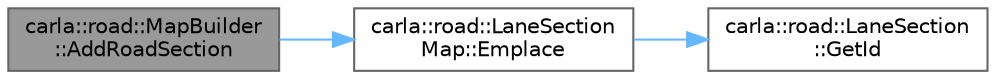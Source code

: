 digraph "carla::road::MapBuilder::AddRoadSection"
{
 // INTERACTIVE_SVG=YES
 // LATEX_PDF_SIZE
  bgcolor="transparent";
  edge [fontname=Helvetica,fontsize=10,labelfontname=Helvetica,labelfontsize=10];
  node [fontname=Helvetica,fontsize=10,shape=box,height=0.2,width=0.4];
  rankdir="LR";
  Node1 [id="Node000001",label="carla::road::MapBuilder\l::AddRoadSection",height=0.2,width=0.4,color="gray40", fillcolor="grey60", style="filled", fontcolor="black",tooltip=" "];
  Node1 -> Node2 [id="edge1_Node000001_Node000002",color="steelblue1",style="solid",tooltip=" "];
  Node2 [id="Node000002",label="carla::road::LaneSection\lMap::Emplace",height=0.2,width=0.4,color="grey40", fillcolor="white", style="filled",URL="$d9/dab/classcarla_1_1road_1_1LaneSectionMap.html#af96afc2630e1b2dc30735e097f4abe4b",tooltip=" "];
  Node2 -> Node3 [id="edge2_Node000002_Node000003",color="steelblue1",style="solid",tooltip=" "];
  Node3 [id="Node000003",label="carla::road::LaneSection\l::GetId",height=0.2,width=0.4,color="grey40", fillcolor="white", style="filled",URL="$dd/d80/classcarla_1_1road_1_1LaneSection.html#a017821e7d84eca1b84720700fe3ebdb1",tooltip=" "];
}
